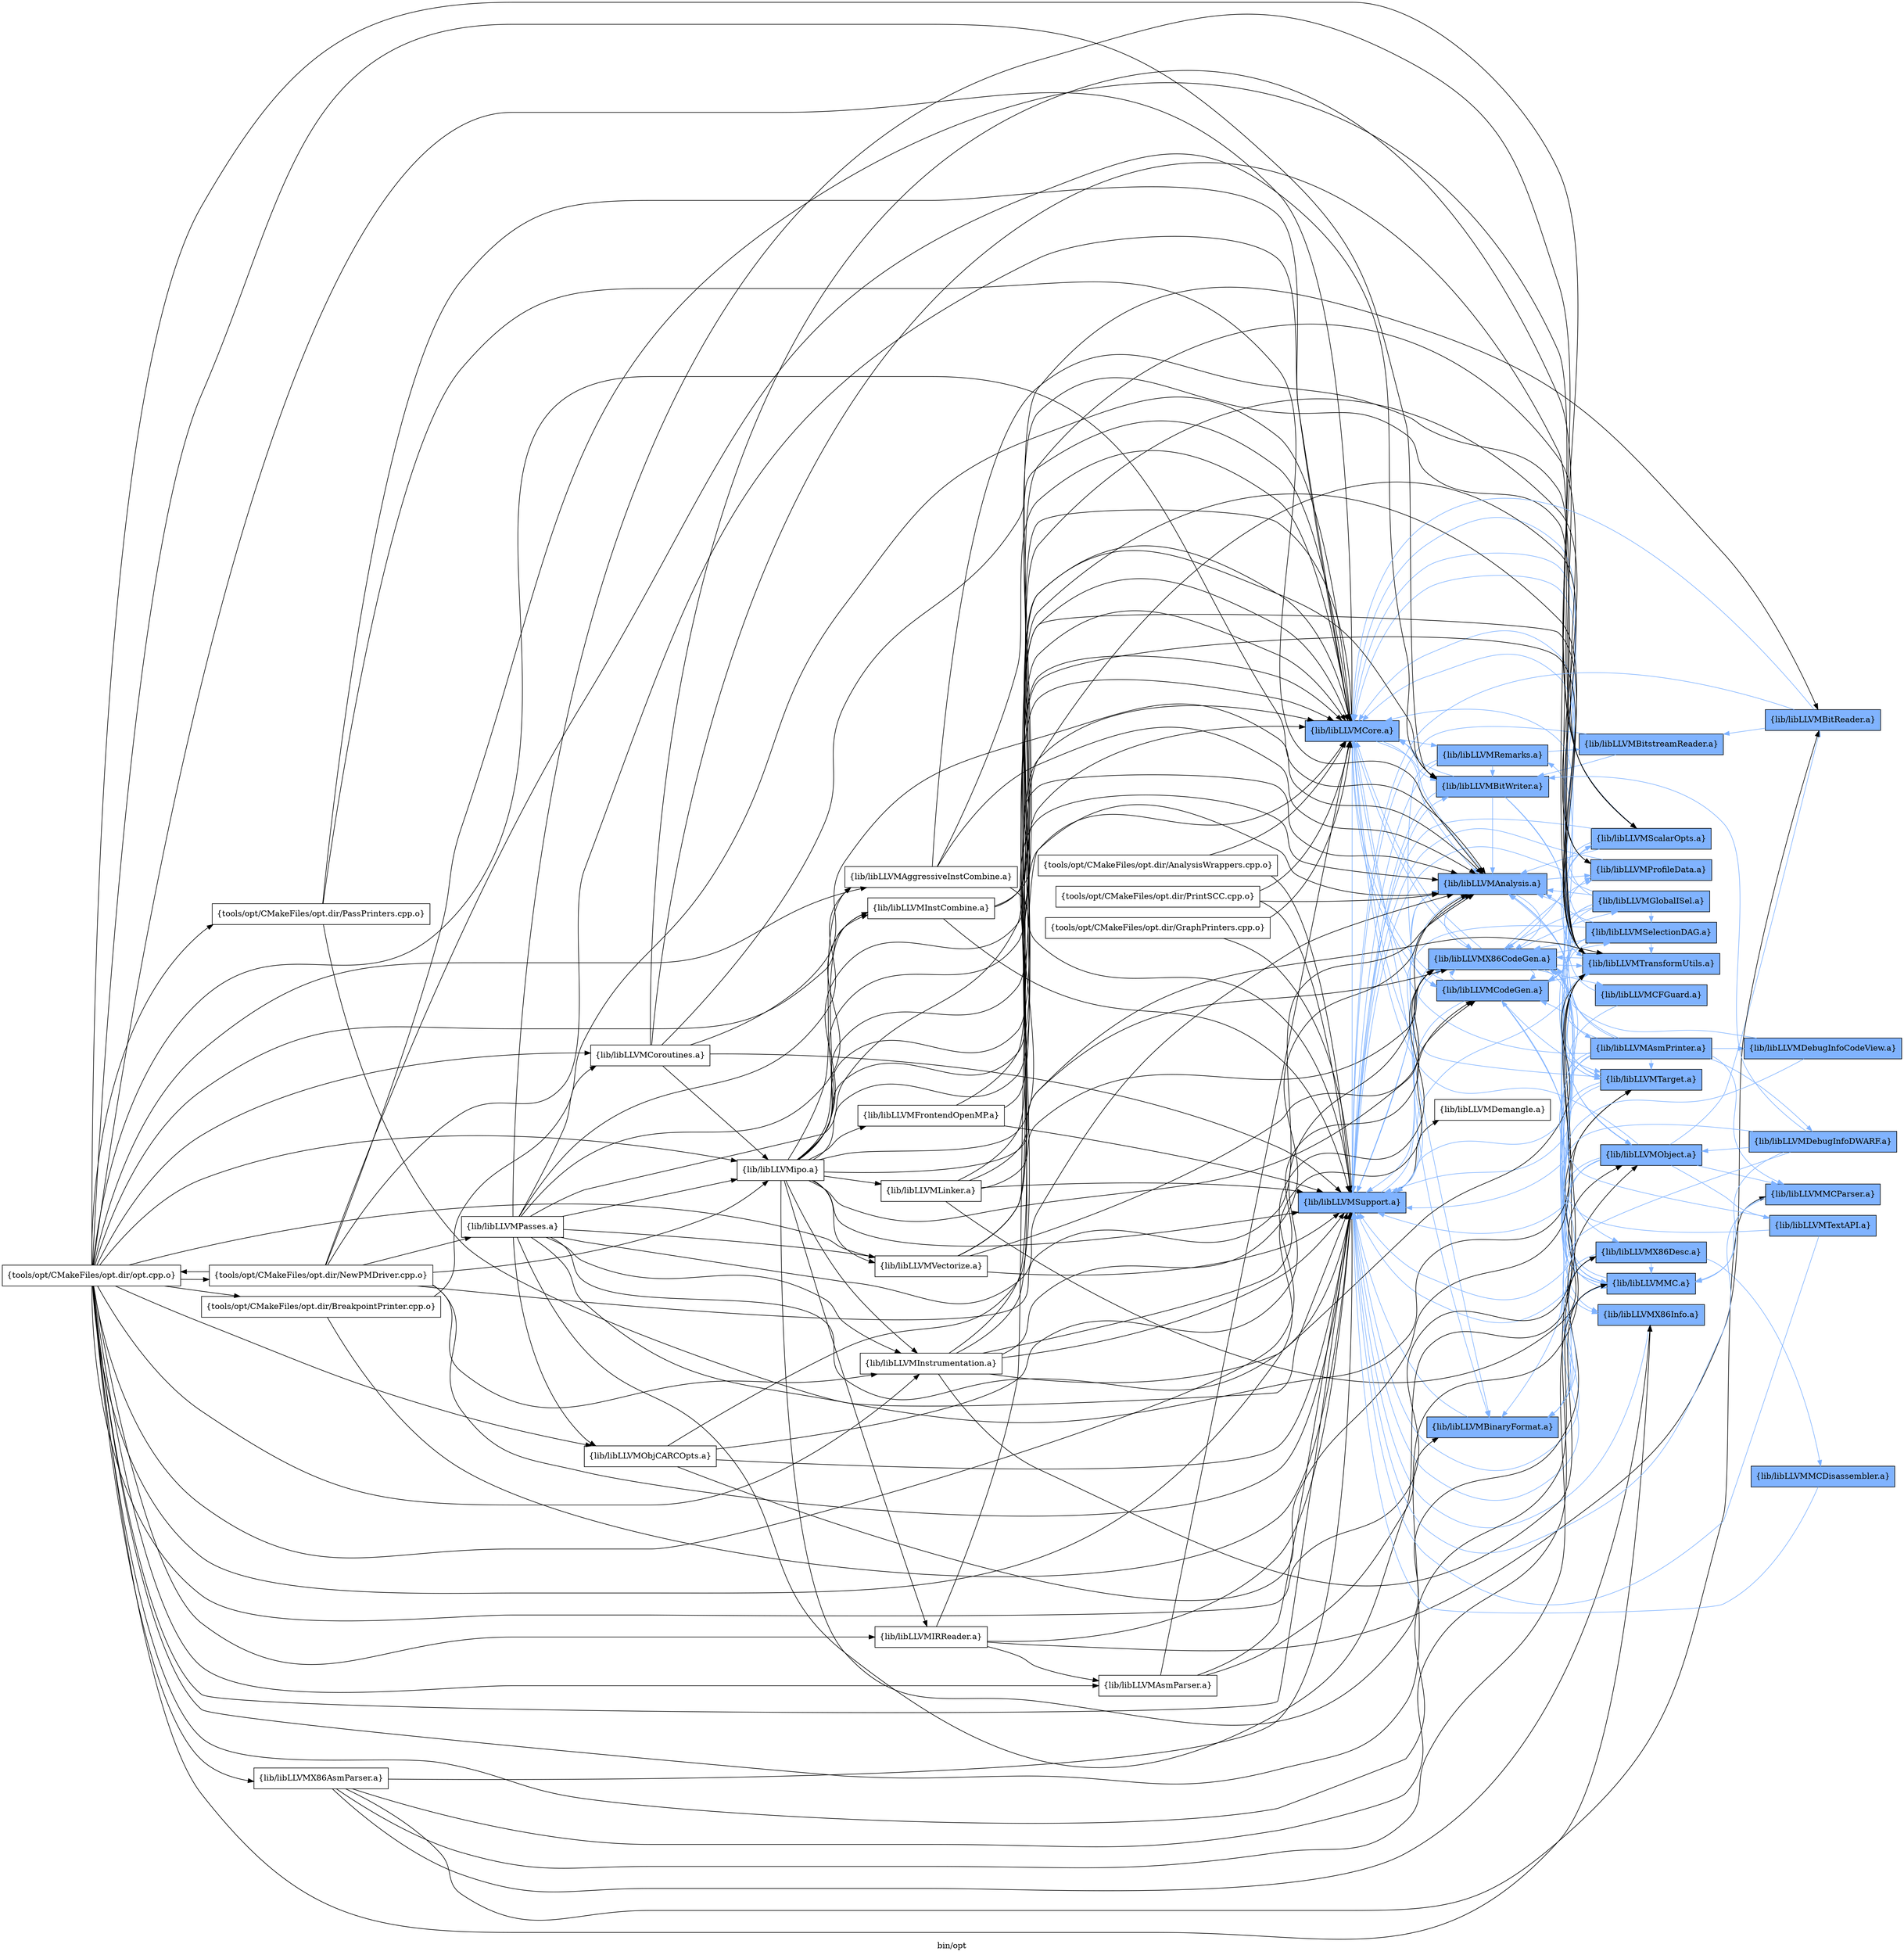 digraph "bin/opt" {
	label="bin/opt";
	rankdir=LR;
	{ rank=same; Node0x55d46c382598;  }
	{ rank=same; Node0x55d46c3745d8; Node0x55d46c384f78;  }
	{ rank=same; Node0x55d46c374ad8; Node0x55d46c390d28; Node0x55d46c377558; Node0x55d46c3739f8; Node0x55d46c388e98; Node0x55d46c373098; Node0x55d46c3893e8;  }
	{ rank=same; Node0x55d46c388b78; Node0x55d46c384618; Node0x55d46c384ac8; Node0x55d46c36b028; Node0x55d46c387e08; Node0x55d46c372af8; Node0x55d46c3725f8; Node0x55d46c3853d8; Node0x55d46c376c98; Node0x55d46c381f08; Node0x55d46c374df8; Node0x55d46c36bf78; Node0x55d46c390878;  }

	Node0x55d46c382598 [shape=record,shape=box,group=0,label="{tools/opt/CMakeFiles/opt.dir/AnalysisWrappers.cpp.o}"];
	Node0x55d46c382598 -> Node0x55d46c3745d8;
	Node0x55d46c382598 -> Node0x55d46c384f78;
	Node0x55d46c3745d8 [shape=record,shape=box,group=1,style=filled,fillcolor="0.600000 0.5 1",label="{lib/libLLVMCore.a}"];
	Node0x55d46c3745d8 -> Node0x55d46c384f78[color="0.600000 0.5 1"];
	Node0x55d46c3745d8 -> Node0x55d46c374ad8[color="0.600000 0.5 1"];
	Node0x55d46c3745d8 -> Node0x55d46c390d28[color="0.600000 0.5 1"];
	Node0x55d46c3745d8 -> Node0x55d46c377558[color="0.600000 0.5 1"];
	Node0x55d46c3745d8 -> Node0x55d46c3739f8[color="0.600000 0.5 1"];
	Node0x55d46c3745d8 -> Node0x55d46c388e98[color="0.600000 0.5 1"];
	Node0x55d46c3745d8 -> Node0x55d46c373098[color="0.600000 0.5 1"];
	Node0x55d46c384f78 [shape=record,shape=box,group=1,style=filled,fillcolor="0.600000 0.5 1",label="{lib/libLLVMSupport.a}"];
	Node0x55d46c384f78 -> Node0x55d46c377558[color="0.600000 0.5 1"];
	Node0x55d46c384f78 -> Node0x55d46c3739f8[color="0.600000 0.5 1"];
	Node0x55d46c384f78 -> Node0x55d46c3893e8;
	Node0x55d46c381e18 [shape=record,shape=box,group=0,label="{tools/opt/CMakeFiles/opt.dir/BreakpointPrinter.cpp.o}"];
	Node0x55d46c381e18 -> Node0x55d46c3745d8;
	Node0x55d46c381e18 -> Node0x55d46c384f78;
	Node0x55d46c3815a8 [shape=record,shape=box,group=0,label="{tools/opt/CMakeFiles/opt.dir/GraphPrinters.cpp.o}"];
	Node0x55d46c3815a8 -> Node0x55d46c3745d8;
	Node0x55d46c3815a8 -> Node0x55d46c384f78;
	Node0x55d46c3836c8 [shape=record,shape=box,group=0,label="{tools/opt/CMakeFiles/opt.dir/NewPMDriver.cpp.o}"];
	Node0x55d46c3836c8 -> Node0x55d46c37b978;
	Node0x55d46c3836c8 -> Node0x55d46c373098;
	Node0x55d46c3836c8 -> Node0x55d46c3739f8;
	Node0x55d46c3836c8 -> Node0x55d46c3863c8;
	Node0x55d46c3836c8 -> Node0x55d46c3745d8;
	Node0x55d46c3836c8 -> Node0x55d46c370d98;
	Node0x55d46c3836c8 -> Node0x55d46c3868c8;
	Node0x55d46c3836c8 -> Node0x55d46c384f78;
	Node0x55d46c3836c8 -> Node0x55d46c384618;
	Node0x55d46c37b978 [shape=record,shape=box,group=0,label="{tools/opt/CMakeFiles/opt.dir/opt.cpp.o}"];
	Node0x55d46c37b978 -> Node0x55d46c381e18;
	Node0x55d46c37b978 -> Node0x55d46c3836c8;
	Node0x55d46c37b978 -> Node0x55d46c382fe8;
	Node0x55d46c37b978 -> Node0x55d46c377058;
	Node0x55d46c37b978 -> Node0x55d46c377558;
	Node0x55d46c37b978 -> Node0x55d46c372af8;
	Node0x55d46c37b978 -> Node0x55d46c3725f8;
	Node0x55d46c37b978 -> Node0x55d46c373598;
	Node0x55d46c37b978 -> Node0x55d46c373098;
	Node0x55d46c37b978 -> Node0x55d46c373ef8;
	Node0x55d46c37b978 -> Node0x55d46c3739f8;
	Node0x55d46c37b978 -> Node0x55d46c374ad8;
	Node0x55d46c37b978 -> Node0x55d46c3745d8;
	Node0x55d46c37b978 -> Node0x55d46c3702f8;
	Node0x55d46c37b978 -> Node0x55d46c370d98;
	Node0x55d46c37b978 -> Node0x55d46c370898;
	Node0x55d46c37b978 -> Node0x55d46c3716f8;
	Node0x55d46c37b978 -> Node0x55d46c3868c8;
	Node0x55d46c37b978 -> Node0x55d46c388808;
	Node0x55d46c37b978 -> Node0x55d46c387e08;
	Node0x55d46c37b978 -> Node0x55d46c384f78;
	Node0x55d46c37b978 -> Node0x55d46c384ac8;
	Node0x55d46c37b978 -> Node0x55d46c384618;
	Node0x55d46c37b978 -> Node0x55d46c384118;
	Node0x55d46c373098 [shape=record,shape=box,group=1,style=filled,fillcolor="0.600000 0.5 1",label="{lib/libLLVMAnalysis.a}"];
	Node0x55d46c373098 -> Node0x55d46c377558[color="0.600000 0.5 1"];
	Node0x55d46c373098 -> Node0x55d46c3745d8[color="0.600000 0.5 1"];
	Node0x55d46c373098 -> Node0x55d46c384f78[color="0.600000 0.5 1"];
	Node0x55d46c373098 -> Node0x55d46c390d28[color="0.600000 0.5 1"];
	Node0x55d46c373098 -> Node0x55d46c36bf78[color="0.600000 0.5 1"];
	Node0x55d46c373098 -> Node0x55d46c36b028[color="0.600000 0.5 1"];
	Node0x55d46c3739f8 [shape=record,shape=box,group=1,style=filled,fillcolor="0.600000 0.5 1",label="{lib/libLLVMBitWriter.a}"];
	Node0x55d46c3739f8 -> Node0x55d46c373098[color="0.600000 0.5 1"];
	Node0x55d46c3739f8 -> Node0x55d46c3745d8[color="0.600000 0.5 1"];
	Node0x55d46c3739f8 -> Node0x55d46c384f78[color="0.600000 0.5 1"];
	Node0x55d46c3739f8 -> Node0x55d46c388b78[color="0.600000 0.5 1"];
	Node0x55d46c3739f8 -> Node0x55d46c36bf78[color="0.600000 0.5 1"];
	Node0x55d46c3863c8 [shape=record,shape=box,group=0,label="{lib/libLLVMPasses.a}"];
	Node0x55d46c3863c8 -> Node0x55d46c373598;
	Node0x55d46c3863c8 -> Node0x55d46c373098;
	Node0x55d46c3863c8 -> Node0x55d46c3868c8;
	Node0x55d46c3863c8 -> Node0x55d46c384618;
	Node0x55d46c3863c8 -> Node0x55d46c370d98;
	Node0x55d46c3863c8 -> Node0x55d46c387e08;
	Node0x55d46c3863c8 -> Node0x55d46c3745d8;
	Node0x55d46c3863c8 -> Node0x55d46c3702f8;
	Node0x55d46c3863c8 -> Node0x55d46c3716f8;
	Node0x55d46c3863c8 -> Node0x55d46c388808;
	Node0x55d46c3863c8 -> Node0x55d46c384f78;
	Node0x55d46c3863c8 -> Node0x55d46c384ac8;
	Node0x55d46c3863c8 -> Node0x55d46c384118;
	Node0x55d46c370d98 [shape=record,shape=box,group=0,label="{lib/libLLVMipo.a}"];
	Node0x55d46c370d98 -> Node0x55d46c373098;
	Node0x55d46c370d98 -> Node0x55d46c3745d8;
	Node0x55d46c370d98 -> Node0x55d46c384f78;
	Node0x55d46c370d98 -> Node0x55d46c384618;
	Node0x55d46c370d98 -> Node0x55d46c377558;
	Node0x55d46c370d98 -> Node0x55d46c370898;
	Node0x55d46c370d98 -> Node0x55d46c372aa8;
	Node0x55d46c370d98 -> Node0x55d46c391c78;
	Node0x55d46c370d98 -> Node0x55d46c374ad8;
	Node0x55d46c370d98 -> Node0x55d46c3739f8;
	Node0x55d46c370d98 -> Node0x55d46c3744e8;
	Node0x55d46c370d98 -> Node0x55d46c373598;
	Node0x55d46c370d98 -> Node0x55d46c3716f8;
	Node0x55d46c370d98 -> Node0x55d46c3868c8;
	Node0x55d46c370d98 -> Node0x55d46c387e08;
	Node0x55d46c370d98 -> Node0x55d46c384118;
	Node0x55d46c370d98 -> Node0x55d46c36b028;
	Node0x55d46c370d98 -> Node0x55d46c36bf78;
	Node0x55d46c3868c8 [shape=record,shape=box,group=0,label="{lib/libLLVMInstrumentation.a}"];
	Node0x55d46c3868c8 -> Node0x55d46c373098;
	Node0x55d46c3868c8 -> Node0x55d46c3745d8;
	Node0x55d46c3868c8 -> Node0x55d46c388b78;
	Node0x55d46c3868c8 -> Node0x55d46c384f78;
	Node0x55d46c3868c8 -> Node0x55d46c384618;
	Node0x55d46c3868c8 -> Node0x55d46c36b028;
	Node0x55d46c3868c8 -> Node0x55d46c377558;
	Node0x55d46c384618 [shape=record,shape=box,group=1,style=filled,fillcolor="0.600000 0.5 1",label="{lib/libLLVMTransformUtils.a}"];
	Node0x55d46c384618 -> Node0x55d46c384f78[color="0.600000 0.5 1"];
	Node0x55d46c384618 -> Node0x55d46c377558[color="0.600000 0.5 1"];
	Node0x55d46c384618 -> Node0x55d46c373098[color="0.600000 0.5 1"];
	Node0x55d46c384618 -> Node0x55d46c3745d8[color="0.600000 0.5 1"];
	Node0x55d46c382fe8 [shape=record,shape=box,group=0,label="{tools/opt/CMakeFiles/opt.dir/PassPrinters.cpp.o}"];
	Node0x55d46c382fe8 -> Node0x55d46c373098;
	Node0x55d46c382fe8 -> Node0x55d46c3745d8;
	Node0x55d46c382fe8 -> Node0x55d46c384f78;
	Node0x55d46c37b248 [shape=record,shape=box,group=0,label="{tools/opt/CMakeFiles/opt.dir/PrintSCC.cpp.o}"];
	Node0x55d46c37b248 -> Node0x55d46c373098;
	Node0x55d46c37b248 -> Node0x55d46c3745d8;
	Node0x55d46c37b248 -> Node0x55d46c384f78;
	Node0x55d46c377058 [shape=record,shape=box,group=0,label="{lib/libLLVMX86AsmParser.a}"];
	Node0x55d46c377058 -> Node0x55d46c372af8;
	Node0x55d46c377058 -> Node0x55d46c3725f8;
	Node0x55d46c377058 -> Node0x55d46c388b78;
	Node0x55d46c377058 -> Node0x55d46c384f78;
	Node0x55d46c377058 -> Node0x55d46c36ba28;
	Node0x55d46c377558 [shape=record,shape=box,group=1,style=filled,fillcolor="0.600000 0.5 1",label="{lib/libLLVMX86CodeGen.a}"];
	Node0x55d46c377558 -> Node0x55d46c372af8[color="0.600000 0.5 1"];
	Node0x55d46c377558 -> Node0x55d46c3725f8[color="0.600000 0.5 1"];
	Node0x55d46c377558 -> Node0x55d46c374ad8[color="0.600000 0.5 1"];
	Node0x55d46c377558 -> Node0x55d46c3853d8[color="0.600000 0.5 1"];
	Node0x55d46c377558 -> Node0x55d46c3745d8[color="0.600000 0.5 1"];
	Node0x55d46c377558 -> Node0x55d46c388b78[color="0.600000 0.5 1"];
	Node0x55d46c377558 -> Node0x55d46c384f78[color="0.600000 0.5 1"];
	Node0x55d46c377558 -> Node0x55d46c373098[color="0.600000 0.5 1"];
	Node0x55d46c377558 -> Node0x55d46c384ac8[color="0.600000 0.5 1"];
	Node0x55d46c377558 -> Node0x55d46c376c98[color="0.600000 0.5 1"];
	Node0x55d46c377558 -> Node0x55d46c381f08[color="0.600000 0.5 1"];
	Node0x55d46c377558 -> Node0x55d46c374df8[color="0.600000 0.5 1"];
	Node0x55d46c377558 -> Node0x55d46c36b028[color="0.600000 0.5 1"];
	Node0x55d46c377558 -> Node0x55d46c384618[color="0.600000 0.5 1"];
	Node0x55d46c372af8 [shape=record,shape=box,group=1,style=filled,fillcolor="0.600000 0.5 1",label="{lib/libLLVMX86Desc.a}"];
	Node0x55d46c372af8 -> Node0x55d46c388b78[color="0.600000 0.5 1"];
	Node0x55d46c372af8 -> Node0x55d46c384f78[color="0.600000 0.5 1"];
	Node0x55d46c372af8 -> Node0x55d46c3725f8[color="0.600000 0.5 1"];
	Node0x55d46c372af8 -> Node0x55d46c3858d8[color="0.600000 0.5 1"];
	Node0x55d46c372af8 -> Node0x55d46c390d28[color="0.600000 0.5 1"];
	Node0x55d46c3725f8 [shape=record,shape=box,group=1,style=filled,fillcolor="0.600000 0.5 1",label="{lib/libLLVMX86Info.a}"];
	Node0x55d46c3725f8 -> Node0x55d46c384f78[color="0.600000 0.5 1"];
	Node0x55d46c373598 [shape=record,shape=box,group=0,label="{lib/libLLVMAggressiveInstCombine.a}"];
	Node0x55d46c373598 -> Node0x55d46c373098;
	Node0x55d46c373598 -> Node0x55d46c3745d8;
	Node0x55d46c373598 -> Node0x55d46c384f78;
	Node0x55d46c373598 -> Node0x55d46c384618;
	Node0x55d46c373ef8 [shape=record,shape=box,group=0,label="{lib/libLLVMAsmParser.a}"];
	Node0x55d46c373ef8 -> Node0x55d46c3745d8;
	Node0x55d46c373ef8 -> Node0x55d46c384f78;
	Node0x55d46c373ef8 -> Node0x55d46c390d28;
	Node0x55d46c374ad8 [shape=record,shape=box,group=1,style=filled,fillcolor="0.600000 0.5 1",label="{lib/libLLVMCodeGen.a}"];
	Node0x55d46c374ad8 -> Node0x55d46c377558[color="0.600000 0.5 1"];
	Node0x55d46c374ad8 -> Node0x55d46c3745d8[color="0.600000 0.5 1"];
	Node0x55d46c374ad8 -> Node0x55d46c384f78[color="0.600000 0.5 1"];
	Node0x55d46c374ad8 -> Node0x55d46c388b78[color="0.600000 0.5 1"];
	Node0x55d46c374ad8 -> Node0x55d46c373098[color="0.600000 0.5 1"];
	Node0x55d46c374ad8 -> Node0x55d46c384618[color="0.600000 0.5 1"];
	Node0x55d46c374ad8 -> Node0x55d46c384ac8[color="0.600000 0.5 1"];
	Node0x55d46c374ad8 -> Node0x55d46c36b028[color="0.600000 0.5 1"];
	Node0x55d46c374ad8 -> Node0x55d46c387e08[color="0.600000 0.5 1"];
	Node0x55d46c3702f8 [shape=record,shape=box,group=0,label="{lib/libLLVMCoroutines.a}"];
	Node0x55d46c3702f8 -> Node0x55d46c373098;
	Node0x55d46c3702f8 -> Node0x55d46c3745d8;
	Node0x55d46c3702f8 -> Node0x55d46c370d98;
	Node0x55d46c3702f8 -> Node0x55d46c384f78;
	Node0x55d46c3702f8 -> Node0x55d46c384618;
	Node0x55d46c3702f8 -> Node0x55d46c387e08;
	Node0x55d46c370898 [shape=record,shape=box,group=0,label="{lib/libLLVMIRReader.a}"];
	Node0x55d46c370898 -> Node0x55d46c373ef8;
	Node0x55d46c370898 -> Node0x55d46c3745d8;
	Node0x55d46c370898 -> Node0x55d46c384f78;
	Node0x55d46c370898 -> Node0x55d46c391c78;
	Node0x55d46c3716f8 [shape=record,shape=box,group=0,label="{lib/libLLVMInstCombine.a}"];
	Node0x55d46c3716f8 -> Node0x55d46c373098;
	Node0x55d46c3716f8 -> Node0x55d46c3745d8;
	Node0x55d46c3716f8 -> Node0x55d46c384f78;
	Node0x55d46c3716f8 -> Node0x55d46c384618;
	Node0x55d46c388808 [shape=record,shape=box,group=0,label="{lib/libLLVMObjCARCOpts.a}"];
	Node0x55d46c388808 -> Node0x55d46c373098;
	Node0x55d46c388808 -> Node0x55d46c3745d8;
	Node0x55d46c388808 -> Node0x55d46c384f78;
	Node0x55d46c388808 -> Node0x55d46c384618;
	Node0x55d46c387e08 [shape=record,shape=box,group=1,style=filled,fillcolor="0.600000 0.5 1",label="{lib/libLLVMScalarOpts.a}"];
	Node0x55d46c387e08 -> Node0x55d46c373098[color="0.600000 0.5 1"];
	Node0x55d46c387e08 -> Node0x55d46c3745d8[color="0.600000 0.5 1"];
	Node0x55d46c387e08 -> Node0x55d46c384f78[color="0.600000 0.5 1"];
	Node0x55d46c387e08 -> Node0x55d46c384618[color="0.600000 0.5 1"];
	Node0x55d46c387e08 -> Node0x55d46c377558[color="0.600000 0.5 1"];
	Node0x55d46c384ac8 [shape=record,shape=box,group=1,style=filled,fillcolor="0.600000 0.5 1",label="{lib/libLLVMTarget.a}"];
	Node0x55d46c384ac8 -> Node0x55d46c373098[color="0.600000 0.5 1"];
	Node0x55d46c384ac8 -> Node0x55d46c3745d8[color="0.600000 0.5 1"];
	Node0x55d46c384ac8 -> Node0x55d46c384f78[color="0.600000 0.5 1"];
	Node0x55d46c384ac8 -> Node0x55d46c388b78[color="0.600000 0.5 1"];
	Node0x55d46c384118 [shape=record,shape=box,group=0,label="{lib/libLLVMVectorize.a}"];
	Node0x55d46c384118 -> Node0x55d46c373098;
	Node0x55d46c384118 -> Node0x55d46c3745d8;
	Node0x55d46c384118 -> Node0x55d46c384f78;
	Node0x55d46c384118 -> Node0x55d46c384618;
	Node0x55d46c384118 -> Node0x55d46c377558;
	Node0x55d46c388b78 [shape=record,shape=box,group=1,style=filled,fillcolor="0.600000 0.5 1",label="{lib/libLLVMMC.a}"];
	Node0x55d46c388b78 -> Node0x55d46c384f78[color="0.600000 0.5 1"];
	Node0x55d46c388b78 -> Node0x55d46c390d28[color="0.600000 0.5 1"];
	Node0x55d46c388b78 -> Node0x55d46c377558[color="0.600000 0.5 1"];
	Node0x55d46c36ba28 [shape=record,shape=box,group=1,style=filled,fillcolor="0.600000 0.5 1",label="{lib/libLLVMMCParser.a}"];
	Node0x55d46c36ba28 -> Node0x55d46c388b78[color="0.600000 0.5 1"];
	Node0x55d46c36ba28 -> Node0x55d46c384f78[color="0.600000 0.5 1"];
	Node0x55d46c3853d8 [shape=record,shape=box,group=1,style=filled,fillcolor="0.600000 0.5 1",label="{lib/libLLVMAsmPrinter.a}"];
	Node0x55d46c3853d8 -> Node0x55d46c373098[color="0.600000 0.5 1"];
	Node0x55d46c3853d8 -> Node0x55d46c374ad8[color="0.600000 0.5 1"];
	Node0x55d46c3853d8 -> Node0x55d46c3745d8[color="0.600000 0.5 1"];
	Node0x55d46c3853d8 -> Node0x55d46c388b78[color="0.600000 0.5 1"];
	Node0x55d46c3853d8 -> Node0x55d46c388e98[color="0.600000 0.5 1"];
	Node0x55d46c3853d8 -> Node0x55d46c384f78[color="0.600000 0.5 1"];
	Node0x55d46c3853d8 -> Node0x55d46c384ac8[color="0.600000 0.5 1"];
	Node0x55d46c3853d8 -> Node0x55d46c390d28[color="0.600000 0.5 1"];
	Node0x55d46c3853d8 -> Node0x55d46c36ba28[color="0.600000 0.5 1"];
	Node0x55d46c3853d8 -> Node0x55d46c3827c8[color="0.600000 0.5 1"];
	Node0x55d46c3853d8 -> Node0x55d46c392c18[color="0.600000 0.5 1"];
	Node0x55d46c376c98 [shape=record,shape=box,group=1,style=filled,fillcolor="0.600000 0.5 1",label="{lib/libLLVMSelectionDAG.a}"];
	Node0x55d46c376c98 -> Node0x55d46c373098[color="0.600000 0.5 1"];
	Node0x55d46c376c98 -> Node0x55d46c374ad8[color="0.600000 0.5 1"];
	Node0x55d46c376c98 -> Node0x55d46c3745d8[color="0.600000 0.5 1"];
	Node0x55d46c376c98 -> Node0x55d46c384f78[color="0.600000 0.5 1"];
	Node0x55d46c376c98 -> Node0x55d46c388b78[color="0.600000 0.5 1"];
	Node0x55d46c376c98 -> Node0x55d46c384ac8[color="0.600000 0.5 1"];
	Node0x55d46c376c98 -> Node0x55d46c384618[color="0.600000 0.5 1"];
	Node0x55d46c376c98 -> Node0x55d46c377558[color="0.600000 0.5 1"];
	Node0x55d46c381f08 [shape=record,shape=box,group=1,style=filled,fillcolor="0.600000 0.5 1",label="{lib/libLLVMGlobalISel.a}"];
	Node0x55d46c381f08 -> Node0x55d46c374ad8[color="0.600000 0.5 1"];
	Node0x55d46c381f08 -> Node0x55d46c3745d8[color="0.600000 0.5 1"];
	Node0x55d46c381f08 -> Node0x55d46c384f78[color="0.600000 0.5 1"];
	Node0x55d46c381f08 -> Node0x55d46c373098[color="0.600000 0.5 1"];
	Node0x55d46c381f08 -> Node0x55d46c388b78[color="0.600000 0.5 1"];
	Node0x55d46c381f08 -> Node0x55d46c384ac8[color="0.600000 0.5 1"];
	Node0x55d46c381f08 -> Node0x55d46c376c98[color="0.600000 0.5 1"];
	Node0x55d46c381f08 -> Node0x55d46c377558[color="0.600000 0.5 1"];
	Node0x55d46c381f08 -> Node0x55d46c384618[color="0.600000 0.5 1"];
	Node0x55d46c374df8 [shape=record,shape=box,group=1,style=filled,fillcolor="0.600000 0.5 1",label="{lib/libLLVMCFGuard.a}"];
	Node0x55d46c374df8 -> Node0x55d46c3745d8[color="0.600000 0.5 1"];
	Node0x55d46c374df8 -> Node0x55d46c384f78[color="0.600000 0.5 1"];
	Node0x55d46c36b028 [shape=record,shape=box,group=1,style=filled,fillcolor="0.600000 0.5 1",label="{lib/libLLVMProfileData.a}"];
	Node0x55d46c36b028 -> Node0x55d46c3745d8[color="0.600000 0.5 1"];
	Node0x55d46c36b028 -> Node0x55d46c384f78[color="0.600000 0.5 1"];
	Node0x55d46c3858d8 [shape=record,shape=box,group=1,style=filled,fillcolor="0.600000 0.5 1",label="{lib/libLLVMMCDisassembler.a}"];
	Node0x55d46c3858d8 -> Node0x55d46c384f78[color="0.600000 0.5 1"];
	Node0x55d46c390d28 [shape=record,shape=box,group=1,style=filled,fillcolor="0.600000 0.5 1",label="{lib/libLLVMBinaryFormat.a}"];
	Node0x55d46c390d28 -> Node0x55d46c384f78[color="0.600000 0.5 1"];
	Node0x55d46c36bf78 [shape=record,shape=box,group=1,style=filled,fillcolor="0.600000 0.5 1",label="{lib/libLLVMObject.a}"];
	Node0x55d46c36bf78 -> Node0x55d46c384f78[color="0.600000 0.5 1"];
	Node0x55d46c36bf78 -> Node0x55d46c390d28[color="0.600000 0.5 1"];
	Node0x55d46c36bf78 -> Node0x55d46c3745d8[color="0.600000 0.5 1"];
	Node0x55d46c36bf78 -> Node0x55d46c388b78[color="0.600000 0.5 1"];
	Node0x55d46c36bf78 -> Node0x55d46c391c78[color="0.600000 0.5 1"];
	Node0x55d46c36bf78 -> Node0x55d46c36ba28[color="0.600000 0.5 1"];
	Node0x55d46c36bf78 -> Node0x55d46c392178[color="0.600000 0.5 1"];
	Node0x55d46c388e98 [shape=record,shape=box,group=1,style=filled,fillcolor="0.600000 0.5 1",label="{lib/libLLVMRemarks.a}"];
	Node0x55d46c388e98 -> Node0x55d46c384f78[color="0.600000 0.5 1"];
	Node0x55d46c388e98 -> Node0x55d46c3739f8[color="0.600000 0.5 1"];
	Node0x55d46c388e98 -> Node0x55d46c390878[color="0.600000 0.5 1"];
	Node0x55d46c388e98 -> Node0x55d46c374ad8[color="0.600000 0.5 1"];
	Node0x55d46c372aa8 [shape=record,shape=box,group=0,label="{lib/libLLVMLinker.a}"];
	Node0x55d46c372aa8 -> Node0x55d46c377558;
	Node0x55d46c372aa8 -> Node0x55d46c3745d8;
	Node0x55d46c372aa8 -> Node0x55d46c384f78;
	Node0x55d46c372aa8 -> Node0x55d46c384618;
	Node0x55d46c372aa8 -> Node0x55d46c36bf78;
	Node0x55d46c391c78 [shape=record,shape=box,group=1,style=filled,fillcolor="0.600000 0.5 1",label="{lib/libLLVMBitReader.a}"];
	Node0x55d46c391c78 -> Node0x55d46c3745d8[color="0.600000 0.5 1"];
	Node0x55d46c391c78 -> Node0x55d46c384f78[color="0.600000 0.5 1"];
	Node0x55d46c391c78 -> Node0x55d46c390878[color="0.600000 0.5 1"];
	Node0x55d46c3744e8 [shape=record,shape=box,group=0,label="{lib/libLLVMFrontendOpenMP.a}"];
	Node0x55d46c3744e8 -> Node0x55d46c3745d8;
	Node0x55d46c3744e8 -> Node0x55d46c384f78;
	Node0x55d46c3744e8 -> Node0x55d46c384618;
	Node0x55d46c390878 [shape=record,shape=box,group=1,style=filled,fillcolor="0.600000 0.5 1",label="{lib/libLLVMBitstreamReader.a}"];
	Node0x55d46c390878 -> Node0x55d46c3739f8[color="0.600000 0.5 1"];
	Node0x55d46c390878 -> Node0x55d46c384f78[color="0.600000 0.5 1"];
	Node0x55d46c3827c8 [shape=record,shape=box,group=1,style=filled,fillcolor="0.600000 0.5 1",label="{lib/libLLVMDebugInfoDWARF.a}"];
	Node0x55d46c3827c8 -> Node0x55d46c388b78[color="0.600000 0.5 1"];
	Node0x55d46c3827c8 -> Node0x55d46c384f78[color="0.600000 0.5 1"];
	Node0x55d46c3827c8 -> Node0x55d46c390d28[color="0.600000 0.5 1"];
	Node0x55d46c3827c8 -> Node0x55d46c3739f8[color="0.600000 0.5 1"];
	Node0x55d46c3827c8 -> Node0x55d46c36bf78[color="0.600000 0.5 1"];
	Node0x55d46c392c18 [shape=record,shape=box,group=1,style=filled,fillcolor="0.600000 0.5 1",label="{lib/libLLVMDebugInfoCodeView.a}"];
	Node0x55d46c392c18 -> Node0x55d46c384f78[color="0.600000 0.5 1"];
	Node0x55d46c392c18 -> Node0x55d46c377558[color="0.600000 0.5 1"];
	Node0x55d46c3893e8 [shape=record,shape=box,group=0,label="{lib/libLLVMDemangle.a}"];
	Node0x55d46c392178 [shape=record,shape=box,group=1,style=filled,fillcolor="0.600000 0.5 1",label="{lib/libLLVMTextAPI.a}"];
	Node0x55d46c392178 -> Node0x55d46c384f78[color="0.600000 0.5 1"];
	Node0x55d46c392178 -> Node0x55d46c374ad8[color="0.600000 0.5 1"];
	Node0x55d46c392178 -> Node0x55d46c377558[color="0.600000 0.5 1"];
}
